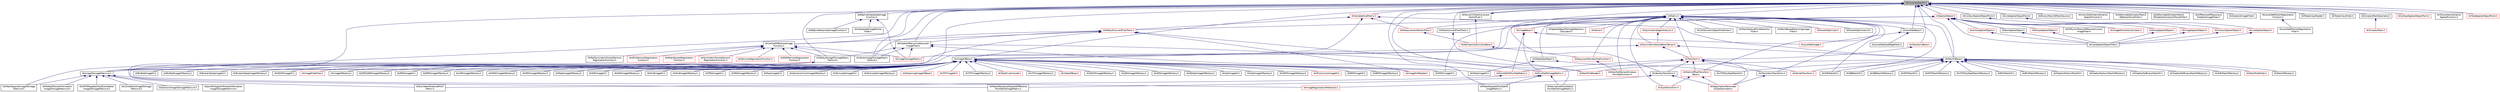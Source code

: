 digraph "itkCovariantVector.h"
{
 // LATEX_PDF_SIZE
  edge [fontname="Helvetica",fontsize="10",labelfontname="Helvetica",labelfontsize="10"];
  node [fontname="Helvetica",fontsize="10",shape=record];
  Node1 [label="itkCovariantVector.h",height=0.2,width=0.4,color="black", fillcolor="grey75", style="filled", fontcolor="black",tooltip=" "];
  Node1 -> Node2 [dir="back",color="midnightblue",fontsize="10",style="solid",fontname="Helvetica"];
  Node2 [label="itkBSplineInterpolateImage\lFunction.h",height=0.2,width=0.4,color="black", fillcolor="white", style="filled",URL="$itkBSplineInterpolateImageFunction_8h.html",tooltip=" "];
  Node2 -> Node3 [dir="back",color="midnightblue",fontsize="10",style="solid",fontname="Helvetica"];
  Node3 [label="itkBSplineResampleImageFunction.h",height=0.2,width=0.4,color="black", fillcolor="white", style="filled",URL="$itkBSplineResampleImageFunction_8h.html",tooltip=" "];
  Node2 -> Node4 [dir="back",color="midnightblue",fontsize="10",style="solid",fontname="Helvetica"];
  Node4 [label="itkImageToImageMetric.h",height=0.2,width=0.4,color="red", fillcolor="white", style="filled",URL="$itkImageToImageMetric_8h.html",tooltip=" "];
  Node2 -> Node23 [dir="back",color="midnightblue",fontsize="10",style="solid",fontname="Helvetica"];
  Node23 [label="itkInterpolateImagePoints\lFilter.h",height=0.2,width=0.4,color="black", fillcolor="white", style="filled",URL="$itkInterpolateImagePointsFilter_8h.html",tooltip=" "];
  Node1 -> Node24 [dir="back",color="midnightblue",fontsize="10",style="solid",fontname="Helvetica"];
  Node24 [label="itkBinaryMask3DMeshSource.h",height=0.2,width=0.4,color="black", fillcolor="white", style="filled",URL="$itkBinaryMask3DMeshSource_8h.html",tooltip=" "];
  Node1 -> Node25 [dir="back",color="midnightblue",fontsize="10",style="solid",fontname="Helvetica"];
  Node25 [label="itkCentralDifferenceImage\lFunction.h",height=0.2,width=0.4,color="black", fillcolor="white", style="filled",URL="$itkCentralDifferenceImageFunction_8h.html",tooltip=" "];
  Node25 -> Node26 [dir="back",color="midnightblue",fontsize="10",style="solid",fontname="Helvetica"];
  Node26 [label="itkDefaultImageToImageMetric\lTraitsv4.h",height=0.2,width=0.4,color="black", fillcolor="white", style="filled",URL="$itkDefaultImageToImageMetricTraitsv4_8h.html",tooltip=" "];
  Node26 -> Node27 [dir="back",color="midnightblue",fontsize="10",style="solid",fontname="Helvetica"];
  Node27 [label="itkImageToImageMetricv4.h",height=0.2,width=0.4,color="black", fillcolor="white", style="filled",URL="$itkImageToImageMetricv4_8h.html",tooltip=" "];
  Node27 -> Node28 [dir="back",color="midnightblue",fontsize="10",style="solid",fontname="Helvetica"];
  Node28 [label="itkANTSNeighborhoodCorrelation\lImageToImageMetricv4.h",height=0.2,width=0.4,color="black", fillcolor="white", style="filled",URL="$itkANTSNeighborhoodCorrelationImageToImageMetricv4_8h.html",tooltip=" "];
  Node27 -> Node29 [dir="back",color="midnightblue",fontsize="10",style="solid",fontname="Helvetica"];
  Node29 [label="itkCorrelationImageToImage\lMetricv4.h",height=0.2,width=0.4,color="black", fillcolor="white", style="filled",URL="$itkCorrelationImageToImageMetricv4_8h.html",tooltip=" "];
  Node27 -> Node30 [dir="back",color="midnightblue",fontsize="10",style="solid",fontname="Helvetica"];
  Node30 [label="itkDemonsImageToImageMetricv4.h",height=0.2,width=0.4,color="black", fillcolor="white", style="filled",URL="$itkDemonsImageToImageMetricv4_8h.html",tooltip=" "];
  Node27 -> Node31 [dir="back",color="midnightblue",fontsize="10",style="solid",fontname="Helvetica"];
  Node31 [label="itkImageRegistrationMethodv4.h",height=0.2,width=0.4,color="red", fillcolor="white", style="filled",URL="$itkImageRegistrationMethodv4_8h.html",tooltip=" "];
  Node27 -> Node36 [dir="back",color="midnightblue",fontsize="10",style="solid",fontname="Helvetica"];
  Node36 [label="itkJointHistogramMutualInformation\lImageToImageMetricv4.h",height=0.2,width=0.4,color="black", fillcolor="white", style="filled",URL="$itkJointHistogramMutualInformationImageToImageMetricv4_8h.html",tooltip=" "];
  Node27 -> Node37 [dir="back",color="midnightblue",fontsize="10",style="solid",fontname="Helvetica"];
  Node37 [label="itkMattesMutualInformation\lImageToImageMetricv4.h",height=0.2,width=0.4,color="black", fillcolor="white", style="filled",URL="$itkMattesMutualInformationImageToImageMetricv4_8h.html",tooltip=" "];
  Node27 -> Node38 [dir="back",color="midnightblue",fontsize="10",style="solid",fontname="Helvetica"];
  Node38 [label="itkMeanSquaresImageToImage\lMetricv4.h",height=0.2,width=0.4,color="black", fillcolor="white", style="filled",URL="$itkMeanSquaresImageToImageMetricv4_8h.html",tooltip=" "];
  Node26 -> Node38 [dir="back",color="midnightblue",fontsize="10",style="solid",fontname="Helvetica"];
  Node25 -> Node39 [dir="back",color="midnightblue",fontsize="10",style="solid",fontname="Helvetica"];
  Node39 [label="itkDemonsRegistrationFunction.h",height=0.2,width=0.4,color="red", fillcolor="white", style="filled",URL="$itkDemonsRegistrationFunction_8h.html",tooltip=" "];
  Node25 -> Node43 [dir="back",color="midnightblue",fontsize="10",style="solid",fontname="Helvetica"];
  Node43 [label="itkESMDemonsRegistration\lFunction.h",height=0.2,width=0.4,color="red", fillcolor="white", style="filled",URL="$itkESMDemonsRegistrationFunction_8h.html",tooltip=" "];
  Node25 -> Node46 [dir="back",color="midnightblue",fontsize="10",style="solid",fontname="Helvetica"];
  Node46 [label="itkFastSymmetricForcesDemons\lRegistrationFunction.h",height=0.2,width=0.4,color="black", fillcolor="white", style="filled",URL="$itkFastSymmetricForcesDemonsRegistrationFunction_8h.html",tooltip=" "];
  Node25 -> Node47 [dir="back",color="midnightblue",fontsize="10",style="solid",fontname="Helvetica"];
  Node47 [label="itkGPUDemonsRegistration\lFunction.h",height=0.2,width=0.4,color="red", fillcolor="white", style="filled",URL="$itkGPUDemonsRegistrationFunction_8h.html",tooltip=" "];
  Node25 -> Node4 [dir="back",color="midnightblue",fontsize="10",style="solid",fontname="Helvetica"];
  Node25 -> Node48 [dir="back",color="midnightblue",fontsize="10",style="solid",fontname="Helvetica"];
  Node48 [label="itkMeanSquareRegistration\lFunction.h",height=0.2,width=0.4,color="red", fillcolor="white", style="filled",URL="$itkMeanSquareRegistrationFunction_8h.html",tooltip=" "];
  Node25 -> Node50 [dir="back",color="midnightblue",fontsize="10",style="solid",fontname="Helvetica"];
  Node50 [label="itkSymmetricForcesDemons\lRegistrationFunction.h",height=0.2,width=0.4,color="red", fillcolor="white", style="filled",URL="$itkSymmetricForcesDemonsRegistrationFunction_8h.html",tooltip=" "];
  Node25 -> Node52 [dir="back",color="midnightblue",fontsize="10",style="solid",fontname="Helvetica"];
  Node52 [label="itkVectorImageToImageMetric\lTraitsv4.h",height=0.2,width=0.4,color="black", fillcolor="white", style="filled",URL="$itkVectorImageToImageMetricTraitsv4_8h.html",tooltip=" "];
  Node1 -> Node53 [dir="back",color="midnightblue",fontsize="10",style="solid",fontname="Helvetica"];
  Node53 [label="itkConicShellInteriorExterior\lSpatialFunction.h",height=0.2,width=0.4,color="black", fillcolor="white", style="filled",URL="$itkConicShellInteriorExteriorSpatialFunction_8h.html",tooltip=" "];
  Node1 -> Node54 [dir="back",color="midnightblue",fontsize="10",style="solid",fontname="Helvetica"];
  Node54 [label="itkContourSpatialObjectPoint.h",height=0.2,width=0.4,color="black", fillcolor="white", style="filled",URL="$itkContourSpatialObjectPoint_8h.html",tooltip=" "];
  Node54 -> Node55 [dir="back",color="midnightblue",fontsize="10",style="solid",fontname="Helvetica"];
  Node55 [label="itkContourSpatialObject.h",height=0.2,width=0.4,color="red", fillcolor="white", style="filled",URL="$itkContourSpatialObject_8h.html",tooltip=" "];
  Node55 -> Node56 [dir="back",color="midnightblue",fontsize="10",style="solid",fontname="Helvetica"];
  Node56 [label="itkCastSpatialObjectFilter.h",height=0.2,width=0.4,color="black", fillcolor="white", style="filled",URL="$itkCastSpatialObjectFilter_8h.html",tooltip=" "];
  Node1 -> Node26 [dir="back",color="midnightblue",fontsize="10",style="solid",fontname="Helvetica"];
  Node1 -> Node58 [dir="back",color="midnightblue",fontsize="10",style="solid",fontname="Helvetica"];
  Node58 [label="itkDeformableSimplexMesh3\lDBalloonForceFilter.h",height=0.2,width=0.4,color="black", fillcolor="white", style="filled",URL="$itkDeformableSimplexMesh3DBalloonForceFilter_8h.html",tooltip=" "];
  Node1 -> Node59 [dir="back",color="midnightblue",fontsize="10",style="solid",fontname="Helvetica"];
  Node59 [label="itkDeformableSimplexMesh3\lDGradientConstraintForceFilter.h",height=0.2,width=0.4,color="black", fillcolor="white", style="filled",URL="$itkDeformableSimplexMesh3DGradientConstraintForceFilter_8h.html",tooltip=" "];
  Node1 -> Node60 [dir="back",color="midnightblue",fontsize="10",style="solid",fontname="Helvetica"];
  Node60 [label="itkDifferenceOfGaussians\lGradientImageFilter.h",height=0.2,width=0.4,color="black", fillcolor="white", style="filled",URL="$itkDifferenceOfGaussiansGradientImageFilter_8h.html",tooltip=" "];
  Node1 -> Node61 [dir="back",color="midnightblue",fontsize="10",style="solid",fontname="Helvetica"];
  Node61 [label="itkEuclideanDistancePoint\lMetric.h",height=0.2,width=0.4,color="black", fillcolor="white", style="filled",URL="$itkEuclideanDistancePointMetric_8h.html",tooltip=" "];
  Node1 -> Node62 [dir="back",color="midnightblue",fontsize="10",style="solid",fontname="Helvetica"];
  Node62 [label="itkGradientImageFilter.h",height=0.2,width=0.4,color="black", fillcolor="white", style="filled",URL="$itkGradientImageFilter_8h.html",tooltip=" "];
  Node1 -> Node63 [dir="back",color="midnightblue",fontsize="10",style="solid",fontname="Helvetica"];
  Node63 [label="itkGradientRecursiveGaussian\lImageFilter.h",height=0.2,width=0.4,color="black", fillcolor="white", style="filled",URL="$itkGradientRecursiveGaussianImageFilter_8h.html",tooltip=" "];
  Node63 -> Node26 [dir="back",color="midnightblue",fontsize="10",style="solid",fontname="Helvetica"];
  Node63 -> Node4 [dir="back",color="midnightblue",fontsize="10",style="solid",fontname="Helvetica"];
  Node63 -> Node64 [dir="back",color="midnightblue",fontsize="10",style="solid",fontname="Helvetica"];
  Node64 [label="itkPointSetToImageMetric.h",height=0.2,width=0.4,color="red", fillcolor="white", style="filled",URL="$itkPointSetToImageMetric_8h.html",tooltip=" "];
  Node64 -> Node65 [dir="back",color="midnightblue",fontsize="10",style="solid",fontname="Helvetica"];
  Node65 [label="itkMeanReciprocalSquareDifference\lPointSetToImageMetric.h",height=0.2,width=0.4,color="black", fillcolor="white", style="filled",URL="$itkMeanReciprocalSquareDifferencePointSetToImageMetric_8h.html",tooltip=" "];
  Node64 -> Node66 [dir="back",color="midnightblue",fontsize="10",style="solid",fontname="Helvetica"];
  Node66 [label="itkMeanSquaresPointSetTo\lImageMetric.h",height=0.2,width=0.4,color="black", fillcolor="white", style="filled",URL="$itkMeanSquaresPointSetToImageMetric_8h.html",tooltip=" "];
  Node64 -> Node67 [dir="back",color="midnightblue",fontsize="10",style="solid",fontname="Helvetica"];
  Node67 [label="itkNormalizedCorrelation\lPointSetToImageMetric.h",height=0.2,width=0.4,color="black", fillcolor="white", style="filled",URL="$itkNormalizedCorrelationPointSetToImageMetric_8h.html",tooltip=" "];
  Node63 -> Node70 [dir="back",color="midnightblue",fontsize="10",style="solid",fontname="Helvetica"];
  Node70 [label="itkPointSetToPointSetMetric.h",height=0.2,width=0.4,color="red", fillcolor="white", style="filled",URL="$itkPointSetToPointSetMetric_8h.html",tooltip=" "];
  Node70 -> Node61 [dir="back",color="midnightblue",fontsize="10",style="solid",fontname="Helvetica"];
  Node63 -> Node52 [dir="back",color="midnightblue",fontsize="10",style="solid",fontname="Helvetica"];
  Node1 -> Node72 [dir="back",color="midnightblue",fontsize="10",style="solid",fontname="Helvetica"];
  Node72 [label="itkIdentityTransform.h",height=0.2,width=0.4,color="black", fillcolor="white", style="filled",URL="$itkIdentityTransform_8h.html",tooltip=" "];
  Node72 -> Node31 [dir="back",color="midnightblue",fontsize="10",style="solid",fontname="Helvetica"];
  Node72 -> Node73 [dir="back",color="midnightblue",fontsize="10",style="solid",fontname="Helvetica"];
  Node73 [label="itkRegistrationParameter\lScalesEstimator.h",height=0.2,width=0.4,color="red", fillcolor="white", style="filled",URL="$itkRegistrationParameterScalesEstimator_8h.html",tooltip=" "];
  Node1 -> Node78 [dir="back",color="midnightblue",fontsize="10",style="solid",fontname="Helvetica"];
  Node78 [label="itkImageIOBase.h",height=0.2,width=0.4,color="black", fillcolor="white", style="filled",URL="$itkImageIOBase_8h.html",tooltip=" "];
  Node78 -> Node79 [dir="back",color="midnightblue",fontsize="10",style="solid",fontname="Helvetica"];
  Node79 [label="itkBMPImageIO.h",height=0.2,width=0.4,color="black", fillcolor="white", style="filled",URL="$itkBMPImageIO_8h.html",tooltip=" "];
  Node78 -> Node80 [dir="back",color="midnightblue",fontsize="10",style="solid",fontname="Helvetica"];
  Node80 [label="itkBMPImageIOFactory.h",height=0.2,width=0.4,color="black", fillcolor="white", style="filled",URL="$itkBMPImageIOFactory_8h.html",tooltip=" "];
  Node78 -> Node81 [dir="back",color="midnightblue",fontsize="10",style="solid",fontname="Helvetica"];
  Node81 [label="itkBioRadImageIO.h",height=0.2,width=0.4,color="black", fillcolor="white", style="filled",URL="$itkBioRadImageIO_8h.html",tooltip=" "];
  Node78 -> Node82 [dir="back",color="midnightblue",fontsize="10",style="solid",fontname="Helvetica"];
  Node82 [label="itkBioRadImageIOFactory.h",height=0.2,width=0.4,color="black", fillcolor="white", style="filled",URL="$itkBioRadImageIOFactory_8h.html",tooltip=" "];
  Node78 -> Node83 [dir="back",color="midnightblue",fontsize="10",style="solid",fontname="Helvetica"];
  Node83 [label="itkBruker2dseqImageIO.h",height=0.2,width=0.4,color="black", fillcolor="white", style="filled",URL="$itkBruker2dseqImageIO_8h.html",tooltip=" "];
  Node78 -> Node84 [dir="back",color="midnightblue",fontsize="10",style="solid",fontname="Helvetica"];
  Node84 [label="itkBruker2dseqImageIOFactory.h",height=0.2,width=0.4,color="black", fillcolor="white", style="filled",URL="$itkBruker2dseqImageIOFactory_8h.html",tooltip=" "];
  Node78 -> Node85 [dir="back",color="midnightblue",fontsize="10",style="solid",fontname="Helvetica"];
  Node85 [label="itkGDCMImageIO.h",height=0.2,width=0.4,color="black", fillcolor="white", style="filled",URL="$itkGDCMImageIO_8h.html",tooltip=" "];
  Node78 -> Node86 [dir="back",color="midnightblue",fontsize="10",style="solid",fontname="Helvetica"];
  Node86 [label="itkGDCMImageIOFactory.h",height=0.2,width=0.4,color="black", fillcolor="white", style="filled",URL="$itkGDCMImageIOFactory_8h.html",tooltip=" "];
  Node78 -> Node87 [dir="back",color="midnightblue",fontsize="10",style="solid",fontname="Helvetica"];
  Node87 [label="itkGE4ImageIOFactory.h",height=0.2,width=0.4,color="black", fillcolor="white", style="filled",URL="$itkGE4ImageIOFactory_8h.html",tooltip=" "];
  Node78 -> Node88 [dir="back",color="midnightblue",fontsize="10",style="solid",fontname="Helvetica"];
  Node88 [label="itkGE5ImageIOFactory.h",height=0.2,width=0.4,color="black", fillcolor="white", style="filled",URL="$itkGE5ImageIOFactory_8h.html",tooltip=" "];
  Node78 -> Node89 [dir="back",color="midnightblue",fontsize="10",style="solid",fontname="Helvetica"];
  Node89 [label="itkGEAdwImageIOFactory.h",height=0.2,width=0.4,color="black", fillcolor="white", style="filled",URL="$itkGEAdwImageIOFactory_8h.html",tooltip=" "];
  Node78 -> Node90 [dir="back",color="midnightblue",fontsize="10",style="solid",fontname="Helvetica"];
  Node90 [label="itkGiplImageIO.h",height=0.2,width=0.4,color="black", fillcolor="white", style="filled",URL="$itkGiplImageIO_8h.html",tooltip=" "];
  Node78 -> Node91 [dir="back",color="midnightblue",fontsize="10",style="solid",fontname="Helvetica"];
  Node91 [label="itkGiplImageIOFactory.h",height=0.2,width=0.4,color="black", fillcolor="white", style="filled",URL="$itkGiplImageIOFactory_8h.html",tooltip=" "];
  Node78 -> Node92 [dir="back",color="midnightblue",fontsize="10",style="solid",fontname="Helvetica"];
  Node92 [label="itkHDF5ImageIOFactory.h",height=0.2,width=0.4,color="black", fillcolor="white", style="filled",URL="$itkHDF5ImageIOFactory_8h.html",tooltip=" "];
  Node78 -> Node93 [dir="back",color="midnightblue",fontsize="10",style="solid",fontname="Helvetica"];
  Node93 [label="itkIPLCommonImageIO.h",height=0.2,width=0.4,color="red", fillcolor="white", style="filled",URL="$itkIPLCommonImageIO_8h.html",tooltip="This file was written as a modification to the itkMetaImageIO as a new method for reading in files fr..."];
  Node78 -> Node98 [dir="back",color="midnightblue",fontsize="10",style="solid",fontname="Helvetica"];
  Node98 [label="itkImageFileReader.h",height=0.2,width=0.4,color="red", fillcolor="white", style="filled",URL="$itkImageFileReader_8h.html",tooltip=" "];
  Node78 -> Node101 [dir="back",color="midnightblue",fontsize="10",style="solid",fontname="Helvetica"];
  Node101 [label="itkImageFileWriter.h",height=0.2,width=0.4,color="red", fillcolor="white", style="filled",URL="$itkImageFileWriter_8h.html",tooltip=" "];
  Node78 -> Node103 [dir="back",color="midnightblue",fontsize="10",style="solid",fontname="Helvetica"];
  Node103 [label="itkImageIOFactory.h",height=0.2,width=0.4,color="black", fillcolor="white", style="filled",URL="$itkImageIOFactory_8h.html",tooltip=" "];
  Node78 -> Node104 [dir="back",color="midnightblue",fontsize="10",style="solid",fontname="Helvetica"];
  Node104 [label="itkJPEG2000ImageIOFactory.h",height=0.2,width=0.4,color="black", fillcolor="white", style="filled",URL="$itkJPEG2000ImageIOFactory_8h.html",tooltip=" "];
  Node78 -> Node105 [dir="back",color="midnightblue",fontsize="10",style="solid",fontname="Helvetica"];
  Node105 [label="itkJPEGImageIO.h",height=0.2,width=0.4,color="black", fillcolor="white", style="filled",URL="$itkJPEGImageIO_8h.html",tooltip=" "];
  Node78 -> Node106 [dir="back",color="midnightblue",fontsize="10",style="solid",fontname="Helvetica"];
  Node106 [label="itkJPEGImageIOFactory.h",height=0.2,width=0.4,color="black", fillcolor="white", style="filled",URL="$itkJPEGImageIOFactory_8h.html",tooltip=" "];
  Node78 -> Node107 [dir="back",color="midnightblue",fontsize="10",style="solid",fontname="Helvetica"];
  Node107 [label="itkLSMImageIOFactory.h",height=0.2,width=0.4,color="black", fillcolor="white", style="filled",URL="$itkLSMImageIOFactory_8h.html",tooltip=" "];
  Node78 -> Node108 [dir="back",color="midnightblue",fontsize="10",style="solid",fontname="Helvetica"];
  Node108 [label="itkMINCImageIO.h",height=0.2,width=0.4,color="black", fillcolor="white", style="filled",URL="$itkMINCImageIO_8h.html",tooltip=" "];
  Node78 -> Node109 [dir="back",color="midnightblue",fontsize="10",style="solid",fontname="Helvetica"];
  Node109 [label="itkMINCImageIOFactory.h",height=0.2,width=0.4,color="black", fillcolor="white", style="filled",URL="$itkMINCImageIOFactory_8h.html",tooltip=" "];
  Node78 -> Node110 [dir="back",color="midnightblue",fontsize="10",style="solid",fontname="Helvetica"];
  Node110 [label="itkMRCImageIOFactory.h",height=0.2,width=0.4,color="black", fillcolor="white", style="filled",URL="$itkMRCImageIOFactory_8h.html",tooltip=" "];
  Node78 -> Node111 [dir="back",color="midnightblue",fontsize="10",style="solid",fontname="Helvetica"];
  Node111 [label="itkMetaImageIO.h",height=0.2,width=0.4,color="black", fillcolor="white", style="filled",URL="$itkMetaImageIO_8h.html",tooltip=" "];
  Node78 -> Node112 [dir="back",color="midnightblue",fontsize="10",style="solid",fontname="Helvetica"];
  Node112 [label="itkMetaImageIOFactory.h",height=0.2,width=0.4,color="black", fillcolor="white", style="filled",URL="$itkMetaImageIOFactory_8h.html",tooltip=" "];
  Node78 -> Node113 [dir="back",color="midnightblue",fontsize="10",style="solid",fontname="Helvetica"];
  Node113 [label="itkNiftiImageIO.h",height=0.2,width=0.4,color="black", fillcolor="white", style="filled",URL="$itkNiftiImageIO_8h.html",tooltip=" "];
  Node78 -> Node114 [dir="back",color="midnightblue",fontsize="10",style="solid",fontname="Helvetica"];
  Node114 [label="itkNiftiImageIOFactory.h",height=0.2,width=0.4,color="black", fillcolor="white", style="filled",URL="$itkNiftiImageIOFactory_8h.html",tooltip=" "];
  Node78 -> Node115 [dir="back",color="midnightblue",fontsize="10",style="solid",fontname="Helvetica"];
  Node115 [label="itkNrrdImageIO.h",height=0.2,width=0.4,color="black", fillcolor="white", style="filled",URL="$itkNrrdImageIO_8h.html",tooltip=" "];
  Node78 -> Node116 [dir="back",color="midnightblue",fontsize="10",style="solid",fontname="Helvetica"];
  Node116 [label="itkNrrdImageIOFactory.h",height=0.2,width=0.4,color="black", fillcolor="white", style="filled",URL="$itkNrrdImageIOFactory_8h.html",tooltip=" "];
  Node78 -> Node117 [dir="back",color="midnightblue",fontsize="10",style="solid",fontname="Helvetica"];
  Node117 [label="itkPNGImageIO.h",height=0.2,width=0.4,color="black", fillcolor="white", style="filled",URL="$itkPNGImageIO_8h.html",tooltip=" "];
  Node78 -> Node118 [dir="back",color="midnightblue",fontsize="10",style="solid",fontname="Helvetica"];
  Node118 [label="itkPNGImageIOFactory.h",height=0.2,width=0.4,color="black", fillcolor="white", style="filled",URL="$itkPNGImageIOFactory_8h.html",tooltip=" "];
  Node78 -> Node119 [dir="back",color="midnightblue",fontsize="10",style="solid",fontname="Helvetica"];
  Node119 [label="itkRawImageIO.h",height=0.2,width=0.4,color="black", fillcolor="white", style="filled",URL="$itkRawImageIO_8h.html",tooltip=" "];
  Node78 -> Node120 [dir="back",color="midnightblue",fontsize="10",style="solid",fontname="Helvetica"];
  Node120 [label="itkSiemensVisionImageIOFactory.h",height=0.2,width=0.4,color="black", fillcolor="white", style="filled",URL="$itkSiemensVisionImageIOFactory_8h.html",tooltip=" "];
  Node78 -> Node121 [dir="back",color="midnightblue",fontsize="10",style="solid",fontname="Helvetica"];
  Node121 [label="itkStimulateImageIO.h",height=0.2,width=0.4,color="black", fillcolor="white", style="filled",URL="$itkStimulateImageIO_8h.html",tooltip=" "];
  Node78 -> Node122 [dir="back",color="midnightblue",fontsize="10",style="solid",fontname="Helvetica"];
  Node122 [label="itkStimulateImageIOFactory.h",height=0.2,width=0.4,color="black", fillcolor="white", style="filled",URL="$itkStimulateImageIOFactory_8h.html",tooltip=" "];
  Node78 -> Node123 [dir="back",color="midnightblue",fontsize="10",style="solid",fontname="Helvetica"];
  Node123 [label="itkStreamingImageIOBase.h",height=0.2,width=0.4,color="red", fillcolor="white", style="filled",URL="$itkStreamingImageIOBase_8h.html",tooltip=" "];
  Node78 -> Node128 [dir="back",color="midnightblue",fontsize="10",style="solid",fontname="Helvetica"];
  Node128 [label="itkTIFFImageIO.h",height=0.2,width=0.4,color="red", fillcolor="white", style="filled",URL="$itkTIFFImageIO_8h.html",tooltip=" "];
  Node78 -> Node130 [dir="back",color="midnightblue",fontsize="10",style="solid",fontname="Helvetica"];
  Node130 [label="itkTIFFImageIOFactory.h",height=0.2,width=0.4,color="black", fillcolor="white", style="filled",URL="$itkTIFFImageIOFactory_8h.html",tooltip=" "];
  Node78 -> Node131 [dir="back",color="midnightblue",fontsize="10",style="solid",fontname="Helvetica"];
  Node131 [label="itkTestDriverInclude.h",height=0.2,width=0.4,color="red", fillcolor="white", style="filled",URL="$itkTestDriverInclude_8h.html",tooltip=" "];
  Node78 -> Node134 [dir="back",color="midnightblue",fontsize="10",style="solid",fontname="Helvetica"];
  Node134 [label="itkVTKImageIOFactory.h",height=0.2,width=0.4,color="black", fillcolor="white", style="filled",URL="$itkVTKImageIOFactory_8h.html",tooltip=" "];
  Node78 -> Node135 [dir="back",color="midnightblue",fontsize="10",style="solid",fontname="Helvetica"];
  Node135 [label="itkVideoIOBase.h",height=0.2,width=0.4,color="red", fillcolor="white", style="filled",URL="$itkVideoIOBase_8h.html",tooltip=" "];
  Node1 -> Node27 [dir="back",color="midnightblue",fontsize="10",style="solid",fontname="Helvetica"];
  Node1 -> Node141 [dir="back",color="midnightblue",fontsize="10",style="solid",fontname="Helvetica"];
  Node141 [label="itkLevelSetBase.h",height=0.2,width=0.4,color="black", fillcolor="white", style="filled",URL="$itkLevelSetBase_8h.html",tooltip=" "];
  Node141 -> Node142 [dir="back",color="midnightblue",fontsize="10",style="solid",fontname="Helvetica"];
  Node142 [label="itkLevelSetImage.h",height=0.2,width=0.4,color="red", fillcolor="white", style="filled",URL="$itkLevelSetImage_8h.html",tooltip=" "];
  Node141 -> Node158 [dir="back",color="midnightblue",fontsize="10",style="solid",fontname="Helvetica"];
  Node158 [label="itkLevelSetQuadEdgeMesh.h",height=0.2,width=0.4,color="black", fillcolor="white", style="filled",URL="$itkLevelSetQuadEdgeMesh_8h.html",tooltip=" "];
  Node1 -> Node159 [dir="back",color="midnightblue",fontsize="10",style="solid",fontname="Helvetica"];
  Node159 [label="itkLevelSetMotionRegistration\lFunction.h",height=0.2,width=0.4,color="black", fillcolor="white", style="filled",URL="$itkLevelSetMotionRegistrationFunction_8h.html",tooltip=" "];
  Node159 -> Node160 [dir="back",color="midnightblue",fontsize="10",style="solid",fontname="Helvetica"];
  Node160 [label="itkLevelSetMotionRegistration\lFilter.h",height=0.2,width=0.4,color="black", fillcolor="white", style="filled",URL="$itkLevelSetMotionRegistrationFilter_8h.html",tooltip=" "];
  Node1 -> Node161 [dir="back",color="midnightblue",fontsize="10",style="solid",fontname="Helvetica"];
  Node161 [label="itkLineSpatialObjectPoint.h",height=0.2,width=0.4,color="black", fillcolor="white", style="filled",URL="$itkLineSpatialObjectPoint_8h.html",tooltip=" "];
  Node161 -> Node162 [dir="back",color="midnightblue",fontsize="10",style="solid",fontname="Helvetica"];
  Node162 [label="itkLineSpatialObject.h",height=0.2,width=0.4,color="red", fillcolor="white", style="filled",URL="$itkLineSpatialObject_8h.html",tooltip=" "];
  Node162 -> Node56 [dir="back",color="midnightblue",fontsize="10",style="solid",fontname="Helvetica"];
  Node1 -> Node165 [dir="back",color="midnightblue",fontsize="10",style="solid",fontname="Helvetica"];
  Node165 [label="itkMatrix.h",height=0.2,width=0.4,color="black", fillcolor="white", style="filled",URL="$itkMatrix_8h.html",tooltip=" "];
  Node165 -> Node166 [dir="back",color="midnightblue",fontsize="10",style="solid",fontname="Helvetica"];
  Node166 [label="itkCSVNumericObjectFileWriter.h",height=0.2,width=0.4,color="black", fillcolor="white", style="filled",URL="$itkCSVNumericObjectFileWriter_8h.html",tooltip=" "];
  Node165 -> Node167 [dir="back",color="midnightblue",fontsize="10",style="solid",fontname="Helvetica"];
  Node167 [label="itkDefaultConvertPixelTraits.h",height=0.2,width=0.4,color="red", fillcolor="white", style="filled",URL="$itkDefaultConvertPixelTraits_8h.html",tooltip=" "];
  Node167 -> Node25 [dir="back",color="midnightblue",fontsize="10",style="solid",fontname="Helvetica"];
  Node167 -> Node63 [dir="back",color="midnightblue",fontsize="10",style="solid",fontname="Helvetica"];
  Node167 -> Node98 [dir="back",color="midnightblue",fontsize="10",style="solid",fontname="Helvetica"];
  Node167 -> Node27 [dir="back",color="midnightblue",fontsize="10",style="solid",fontname="Helvetica"];
  Node167 -> Node168 [dir="back",color="midnightblue",fontsize="10",style="solid",fontname="Helvetica"];
  Node168 [label="itkMeshFileReader.h",height=0.2,width=0.4,color="red", fillcolor="white", style="filled",URL="$itkMeshFileReader_8h.html",tooltip=" "];
  Node167 -> Node52 [dir="back",color="midnightblue",fontsize="10",style="solid",fontname="Helvetica"];
  Node165 -> Node176 [dir="back",color="midnightblue",fontsize="10",style="solid",fontname="Helvetica"];
  Node176 [label="itkGaussianMembershipFunction.h",height=0.2,width=0.4,color="red", fillcolor="white", style="filled",URL="$itkGaussianMembershipFunction_8h.html",tooltip=" "];
  Node176 -> Node179 [dir="back",color="midnightblue",fontsize="10",style="solid",fontname="Helvetica"];
  Node179 [label="itkManifoldParzenWindows\lPointSetFunction.h",height=0.2,width=0.4,color="red", fillcolor="white", style="filled",URL="$itkManifoldParzenWindowsPointSetFunction_8h.html",tooltip=" "];
  Node165 -> Node181 [dir="back",color="midnightblue",fontsize="10",style="solid",fontname="Helvetica"];
  Node181 [label="itkGiftiMeshIO.h",height=0.2,width=0.4,color="black", fillcolor="white", style="filled",URL="$itkGiftiMeshIO_8h.html",tooltip=" "];
  Node165 -> Node182 [dir="back",color="midnightblue",fontsize="10",style="solid",fontname="Helvetica"];
  Node182 [label="itkImageBase.h",height=0.2,width=0.4,color="red", fillcolor="white", style="filled",URL="$itkImageBase_8h.html",tooltip=" "];
  Node182 -> Node142 [dir="back",color="midnightblue",fontsize="10",style="solid",fontname="Helvetica"];
  Node182 -> Node64 [dir="back",color="midnightblue",fontsize="10",style="solid",fontname="Helvetica"];
  Node182 -> Node70 [dir="back",color="midnightblue",fontsize="10",style="solid",fontname="Helvetica"];
  Node165 -> Node978 [dir="back",color="midnightblue",fontsize="10",style="solid",fontname="Helvetica"];
  Node978 [label="itkKernelTransform.h",height=0.2,width=0.4,color="red", fillcolor="white", style="filled",URL="$itkKernelTransform_8h.html",tooltip=" "];
  Node165 -> Node141 [dir="back",color="midnightblue",fontsize="10",style="solid",fontname="Helvetica"];
  Node165 -> Node108 [dir="back",color="midnightblue",fontsize="10",style="solid",fontname="Helvetica"];
  Node165 -> Node179 [dir="back",color="midnightblue",fontsize="10",style="solid",fontname="Helvetica"];
  Node165 -> Node393 [dir="back",color="midnightblue",fontsize="10",style="solid",fontname="Helvetica"];
  Node393 [label="itkMaskFeaturePointSelection\lFilter.h",height=0.2,width=0.4,color="black", fillcolor="white", style="filled",URL="$itkMaskFeaturePointSelectionFilter_8h.html",tooltip=" "];
  Node165 -> Node984 [dir="back",color="midnightblue",fontsize="10",style="solid",fontname="Helvetica"];
  Node984 [label="itkMatrixOffsetTransform\lBase.h",height=0.2,width=0.4,color="red", fillcolor="white", style="filled",URL="$itkMatrixOffsetTransformBase_8h.html",tooltip=" "];
  Node984 -> Node73 [dir="back",color="midnightblue",fontsize="10",style="solid",fontname="Helvetica"];
  Node984 -> Node1042 [dir="back",color="midnightblue",fontsize="10",style="solid",fontname="Helvetica"];
  Node1042 [label="itkScaleTransform.h",height=0.2,width=0.4,color="red", fillcolor="white", style="filled",URL="$itkScaleTransform_8h.html",tooltip=" "];
  Node165 -> Node1044 [dir="back",color="midnightblue",fontsize="10",style="solid",fontname="Helvetica"];
  Node1044 [label="itkMeasurementVectorTraits.h",height=0.2,width=0.4,color="red", fillcolor="white", style="filled",URL="$itkMeasurementVectorTraits_8h.html",tooltip=" "];
  Node1044 -> Node1062 [dir="back",color="midnightblue",fontsize="10",style="solid",fontname="Helvetica"];
  Node1062 [label="itkMembershipFunctionBase.h",height=0.2,width=0.4,color="red", fillcolor="white", style="filled",URL="$itkMembershipFunctionBase_8h.html",tooltip=" "];
  Node1062 -> Node176 [dir="back",color="midnightblue",fontsize="10",style="solid",fontname="Helvetica"];
  Node165 -> Node1085 [dir="back",color="midnightblue",fontsize="10",style="solid",fontname="Helvetica"];
  Node1085 [label="itkMeshConvertPixelTraits.h",height=0.2,width=0.4,color="black", fillcolor="white", style="filled",URL="$itkMeshConvertPixelTraits_8h.html",tooltip=" "];
  Node1085 -> Node168 [dir="back",color="midnightblue",fontsize="10",style="solid",fontname="Helvetica"];
  Node165 -> Node1086 [dir="back",color="midnightblue",fontsize="10",style="solid",fontname="Helvetica"];
  Node1086 [label="itkMeshIOBase.h",height=0.2,width=0.4,color="black", fillcolor="white", style="filled",URL="$itkMeshIOBase_8h.html",tooltip=" "];
  Node1086 -> Node1087 [dir="back",color="midnightblue",fontsize="10",style="solid",fontname="Helvetica"];
  Node1087 [label="itkBYUMeshIO.h",height=0.2,width=0.4,color="black", fillcolor="white", style="filled",URL="$itkBYUMeshIO_8h.html",tooltip=" "];
  Node1086 -> Node1088 [dir="back",color="midnightblue",fontsize="10",style="solid",fontname="Helvetica"];
  Node1088 [label="itkBYUMeshIOFactory.h",height=0.2,width=0.4,color="black", fillcolor="white", style="filled",URL="$itkBYUMeshIOFactory_8h.html",tooltip=" "];
  Node1086 -> Node1089 [dir="back",color="midnightblue",fontsize="10",style="solid",fontname="Helvetica"];
  Node1089 [label="itkFreeSurferAsciiMeshIO.h",height=0.2,width=0.4,color="black", fillcolor="white", style="filled",URL="$itkFreeSurferAsciiMeshIO_8h.html",tooltip=" "];
  Node1086 -> Node1090 [dir="back",color="midnightblue",fontsize="10",style="solid",fontname="Helvetica"];
  Node1090 [label="itkFreeSurferAsciiMeshIOFactory.h",height=0.2,width=0.4,color="black", fillcolor="white", style="filled",URL="$itkFreeSurferAsciiMeshIOFactory_8h.html",tooltip=" "];
  Node1086 -> Node1091 [dir="back",color="midnightblue",fontsize="10",style="solid",fontname="Helvetica"];
  Node1091 [label="itkFreeSurferBinaryMeshIO.h",height=0.2,width=0.4,color="black", fillcolor="white", style="filled",URL="$itkFreeSurferBinaryMeshIO_8h.html",tooltip=" "];
  Node1086 -> Node1092 [dir="back",color="midnightblue",fontsize="10",style="solid",fontname="Helvetica"];
  Node1092 [label="itkFreeSurferBinaryMeshIOFactory.h",height=0.2,width=0.4,color="black", fillcolor="white", style="filled",URL="$itkFreeSurferBinaryMeshIOFactory_8h.html",tooltip=" "];
  Node1086 -> Node181 [dir="back",color="midnightblue",fontsize="10",style="solid",fontname="Helvetica"];
  Node1086 -> Node1093 [dir="back",color="midnightblue",fontsize="10",style="solid",fontname="Helvetica"];
  Node1093 [label="itkGiftiMeshIOFactory.h",height=0.2,width=0.4,color="black", fillcolor="white", style="filled",URL="$itkGiftiMeshIOFactory_8h.html",tooltip=" "];
  Node1086 -> Node168 [dir="back",color="midnightblue",fontsize="10",style="solid",fontname="Helvetica"];
  Node1086 -> Node1094 [dir="back",color="midnightblue",fontsize="10",style="solid",fontname="Helvetica"];
  Node1094 [label="itkMeshFileWriter.h",height=0.2,width=0.4,color="red", fillcolor="white", style="filled",URL="$itkMeshFileWriter_8h.html",tooltip=" "];
  Node1086 -> Node1095 [dir="back",color="midnightblue",fontsize="10",style="solid",fontname="Helvetica"];
  Node1095 [label="itkMeshIOFactory.h",height=0.2,width=0.4,color="black", fillcolor="white", style="filled",URL="$itkMeshIOFactory_8h.html",tooltip=" "];
  Node1086 -> Node1096 [dir="back",color="midnightblue",fontsize="10",style="solid",fontname="Helvetica"];
  Node1096 [label="itkOBJMeshIO.h",height=0.2,width=0.4,color="black", fillcolor="white", style="filled",URL="$itkOBJMeshIO_8h.html",tooltip=" "];
  Node1086 -> Node1097 [dir="back",color="midnightblue",fontsize="10",style="solid",fontname="Helvetica"];
  Node1097 [label="itkOBJMeshIOFactory.h",height=0.2,width=0.4,color="black", fillcolor="white", style="filled",URL="$itkOBJMeshIOFactory_8h.html",tooltip=" "];
  Node1086 -> Node1098 [dir="back",color="midnightblue",fontsize="10",style="solid",fontname="Helvetica"];
  Node1098 [label="itkOFFMeshIO.h",height=0.2,width=0.4,color="black", fillcolor="white", style="filled",URL="$itkOFFMeshIO_8h.html",tooltip=" "];
  Node1086 -> Node1099 [dir="back",color="midnightblue",fontsize="10",style="solid",fontname="Helvetica"];
  Node1099 [label="itkOFFMeshIOFactory.h",height=0.2,width=0.4,color="black", fillcolor="white", style="filled",URL="$itkOFFMeshIOFactory_8h.html",tooltip=" "];
  Node1086 -> Node1100 [dir="back",color="midnightblue",fontsize="10",style="solid",fontname="Helvetica"];
  Node1100 [label="itkVTKPolyDataMeshIO.h",height=0.2,width=0.4,color="black", fillcolor="white", style="filled",URL="$itkVTKPolyDataMeshIO_8h.html",tooltip=" "];
  Node1086 -> Node1101 [dir="back",color="midnightblue",fontsize="10",style="solid",fontname="Helvetica"];
  Node1101 [label="itkVTKPolyDataMeshIOFactory.h",height=0.2,width=0.4,color="black", fillcolor="white", style="filled",URL="$itkVTKPolyDataMeshIOFactory_8h.html",tooltip=" "];
  Node165 -> Node1102 [dir="back",color="midnightblue",fontsize="10",style="solid",fontname="Helvetica"];
  Node1102 [label="itkMetaDataObject.h",height=0.2,width=0.4,color="black", fillcolor="white", style="filled",URL="$itkMetaDataObject_8h.html",tooltip=" "];
  Node1102 -> Node111 [dir="back",color="midnightblue",fontsize="10",style="solid",fontname="Helvetica"];
  Node1102 -> Node1100 [dir="back",color="midnightblue",fontsize="10",style="solid",fontname="Helvetica"];
  Node165 -> Node386 [dir="back",color="midnightblue",fontsize="10",style="solid",fontname="Helvetica"];
  Node386 [label="itkPatchBasedDenoisingImage\lFilter.h",height=0.2,width=0.4,color="black", fillcolor="white", style="filled",URL="$itkPatchBasedDenoisingImageFilter_8h.html",tooltip=" "];
  Node165 -> Node1103 [dir="back",color="midnightblue",fontsize="10",style="solid",fontname="Helvetica"];
  Node1103 [label="itkPowellOptimizer.h",height=0.2,width=0.4,color="red", fillcolor="white", style="filled",URL="$itkPowellOptimizer_8h.html",tooltip=" "];
  Node165 -> Node1105 [dir="back",color="midnightblue",fontsize="10",style="solid",fontname="Helvetica"];
  Node1105 [label="itkPowellOptimizerv4.h",height=0.2,width=0.4,color="black", fillcolor="white", style="filled",URL="$itkPowellOptimizerv4_8h.html",tooltip=" "];
  Node165 -> Node1042 [dir="back",color="midnightblue",fontsize="10",style="solid",fontname="Helvetica"];
  Node165 -> Node1071 [dir="back",color="midnightblue",fontsize="10",style="solid",fontname="Helvetica"];
  Node1071 [label="itkSpatialObjectToImageStatistics\lCalculator.h",height=0.2,width=0.4,color="black", fillcolor="white", style="filled",URL="$itkSpatialObjectToImageStatisticsCalculator_8h.html",tooltip=" "];
  Node165 -> Node1106 [dir="back",color="midnightblue",fontsize="10",style="solid",fontname="Helvetica"];
  Node1106 [label="itkSymmetricEigenAnalysis.h",height=0.2,width=0.4,color="red", fillcolor="white", style="filled",URL="$itkSymmetricEigenAnalysis_8h.html",tooltip=" "];
  Node1106 -> Node1107 [dir="back",color="midnightblue",fontsize="10",style="solid",fontname="Helvetica"];
  Node1107 [label="itkSymmetricSecondRankTensor.h",height=0.2,width=0.4,color="red", fillcolor="white", style="filled",URL="$itkSymmetricSecondRankTensor_8h.html",tooltip=" "];
  Node1107 -> Node78 [dir="back",color="midnightblue",fontsize="10",style="solid",fontname="Helvetica"];
  Node1107 -> Node1086 [dir="back",color="midnightblue",fontsize="10",style="solid",fontname="Helvetica"];
  Node1107 -> Node1110 [dir="back",color="midnightblue",fontsize="10",style="solid",fontname="Helvetica"];
  Node1110 [label="itkTransform.h",height=0.2,width=0.4,color="red", fillcolor="white", style="filled",URL="$itkTransform_8h.html",tooltip=" "];
  Node1110 -> Node72 [dir="back",color="midnightblue",fontsize="10",style="solid",fontname="Helvetica"];
  Node1110 -> Node978 [dir="back",color="midnightblue",fontsize="10",style="solid",fontname="Helvetica"];
  Node1110 -> Node984 [dir="back",color="midnightblue",fontsize="10",style="solid",fontname="Helvetica"];
  Node1110 -> Node64 [dir="back",color="midnightblue",fontsize="10",style="solid",fontname="Helvetica"];
  Node1110 -> Node70 [dir="back",color="midnightblue",fontsize="10",style="solid",fontname="Helvetica"];
  Node1110 -> Node73 [dir="back",color="midnightblue",fontsize="10",style="solid",fontname="Helvetica"];
  Node1110 -> Node1126 [dir="back",color="midnightblue",fontsize="10",style="solid",fontname="Helvetica"];
  Node1126 [label="itkTranslationTransform.h",height=0.2,width=0.4,color="black", fillcolor="white", style="filled",URL="$itkTranslationTransform_8h.html",tooltip=" "];
  Node1126 -> Node73 [dir="back",color="midnightblue",fontsize="10",style="solid",fontname="Helvetica"];
  Node165 -> Node1107 [dir="back",color="midnightblue",fontsize="10",style="solid",fontname="Helvetica"];
  Node165 -> Node1110 [dir="back",color="midnightblue",fontsize="10",style="solid",fontname="Helvetica"];
  Node165 -> Node1126 [dir="back",color="midnightblue",fontsize="10",style="solid",fontname="Helvetica"];
  Node165 -> Node1128 [dir="back",color="midnightblue",fontsize="10",style="solid",fontname="Helvetica"];
  Node1128 [label="itkVersor.h",height=0.2,width=0.4,color="red", fillcolor="white", style="filled",URL="$itkVersor_8h.html",tooltip=" "];
  Node1 -> Node65 [dir="back",color="midnightblue",fontsize="10",style="solid",fontname="Helvetica"];
  Node1 -> Node66 [dir="back",color="midnightblue",fontsize="10",style="solid",fontname="Helvetica"];
  Node1 -> Node1085 [dir="back",color="midnightblue",fontsize="10",style="solid",fontname="Helvetica"];
  Node1 -> Node1086 [dir="back",color="midnightblue",fontsize="10",style="solid",fontname="Helvetica"];
  Node1 -> Node1131 [dir="back",color="midnightblue",fontsize="10",style="solid",fontname="Helvetica"];
  Node1131 [label="itkMetaArrayReader.h",height=0.2,width=0.4,color="black", fillcolor="white", style="filled",URL="$itkMetaArrayReader_8h.html",tooltip=" "];
  Node1 -> Node1132 [dir="back",color="midnightblue",fontsize="10",style="solid",fontname="Helvetica"];
  Node1132 [label="itkMetaArrayWriter.h",height=0.2,width=0.4,color="black", fillcolor="white", style="filled",URL="$itkMetaArrayWriter_8h.html",tooltip=" "];
  Node1 -> Node67 [dir="back",color="midnightblue",fontsize="10",style="solid",fontname="Helvetica"];
  Node1 -> Node1133 [dir="back",color="midnightblue",fontsize="10",style="solid",fontname="Helvetica"];
  Node1133 [label="itkNumericTraitsCovariant\lVectorPixel.h",height=0.2,width=0.4,color="black", fillcolor="white", style="filled",URL="$itkNumericTraitsCovariantVectorPixel_8h.html",tooltip=" "];
  Node1133 -> Node1 [dir="back",color="midnightblue",fontsize="10",style="solid",fontname="Helvetica"];
  Node1133 -> Node1062 [dir="back",color="midnightblue",fontsize="10",style="solid",fontname="Helvetica"];
  Node1 -> Node1134 [dir="back",color="midnightblue",fontsize="10",style="solid",fontname="Helvetica"];
  Node1134 [label="itkSimplexMeshGeometry.h",height=0.2,width=0.4,color="black", fillcolor="white", style="filled",URL="$itkSimplexMeshGeometry_8h.html",tooltip=" "];
  Node1134 -> Node1135 [dir="back",color="midnightblue",fontsize="10",style="solid",fontname="Helvetica"];
  Node1135 [label="itkSimplexMesh.h",height=0.2,width=0.4,color="red", fillcolor="white", style="filled",URL="$itkSimplexMesh_8h.html",tooltip=" "];
  Node1 -> Node995 [dir="back",color="midnightblue",fontsize="10",style="solid",fontname="Helvetica"];
  Node995 [label="itkSpatialObject.h",height=0.2,width=0.4,color="red", fillcolor="white", style="filled",URL="$itkSpatialObject_8h.html",tooltip=" "];
  Node995 -> Node996 [dir="back",color="midnightblue",fontsize="10",style="solid",fontname="Helvetica"];
  Node996 [label="itkArrowSpatialObject.h",height=0.2,width=0.4,color="red", fillcolor="white", style="filled",URL="$itkArrowSpatialObject_8h.html",tooltip=" "];
  Node996 -> Node56 [dir="back",color="midnightblue",fontsize="10",style="solid",fontname="Helvetica"];
  Node995 -> Node987 [dir="back",color="midnightblue",fontsize="10",style="solid",fontname="Helvetica"];
  Node987 [label="itkBoxSpatialObject.h",height=0.2,width=0.4,color="black", fillcolor="white", style="filled",URL="$itkBoxSpatialObject_8h.html",tooltip=" "];
  Node987 -> Node56 [dir="back",color="midnightblue",fontsize="10",style="solid",fontname="Helvetica"];
  Node995 -> Node56 [dir="back",color="midnightblue",fontsize="10",style="solid",fontname="Helvetica"];
  Node995 -> Node752 [dir="back",color="midnightblue",fontsize="10",style="solid",fontname="Helvetica"];
  Node752 [label="itkDiffusionTensor3DReconstruction\lImageFilter.h",height=0.2,width=0.4,color="black", fillcolor="white", style="filled",URL="$itkDiffusionTensor3DReconstructionImageFilter_8h.html",tooltip=" "];
  Node995 -> Node989 [dir="back",color="midnightblue",fontsize="10",style="solid",fontname="Helvetica"];
  Node989 [label="itkEllipseSpatialObject.h",height=0.2,width=0.4,color="red", fillcolor="white", style="filled",URL="$itkEllipseSpatialObject_8h.html",tooltip=" "];
  Node989 -> Node56 [dir="back",color="midnightblue",fontsize="10",style="solid",fontname="Helvetica"];
  Node995 -> Node998 [dir="back",color="midnightblue",fontsize="10",style="solid",fontname="Helvetica"];
  Node998 [label="itkGroupSpatialObject.h",height=0.2,width=0.4,color="red", fillcolor="white", style="filled",URL="$itkGroupSpatialObject_8h.html",tooltip=" "];
  Node998 -> Node56 [dir="back",color="midnightblue",fontsize="10",style="solid",fontname="Helvetica"];
  Node995 -> Node698 [dir="back",color="midnightblue",fontsize="10",style="solid",fontname="Helvetica"];
  Node698 [label="itkImageMomentsCalculator.h",height=0.2,width=0.4,color="red", fillcolor="white", style="filled",URL="$itkImageMomentsCalculator_8h.html",tooltip=" "];
  Node995 -> Node229 [dir="back",color="midnightblue",fontsize="10",style="solid",fontname="Helvetica"];
  Node229 [label="itkImageSpatialObject.h",height=0.2,width=0.4,color="red", fillcolor="white", style="filled",URL="$itkImageSpatialObject_8h.html",tooltip=" "];
  Node229 -> Node56 [dir="back",color="midnightblue",fontsize="10",style="solid",fontname="Helvetica"];
  Node995 -> Node4 [dir="back",color="midnightblue",fontsize="10",style="solid",fontname="Helvetica"];
  Node995 -> Node27 [dir="back",color="midnightblue",fontsize="10",style="solid",fontname="Helvetica"];
  Node1 -> Node1023 [dir="back",color="midnightblue",fontsize="10",style="solid",fontname="Helvetica"];
  Node1023 [label="itkSurfaceSpatialObjectPoint.h",height=0.2,width=0.4,color="red", fillcolor="white", style="filled",URL="$itkSurfaceSpatialObjectPoint_8h.html",tooltip=" "];
  Node1 -> Node1140 [dir="back",color="midnightblue",fontsize="10",style="solid",fontname="Helvetica"];
  Node1140 [label="itkTorusInteriorExterior\lSpatialFunction.h",height=0.2,width=0.4,color="black", fillcolor="white", style="filled",URL="$itkTorusInteriorExteriorSpatialFunction_8h.html",tooltip=" "];
  Node1 -> Node1141 [dir="back",color="midnightblue",fontsize="10",style="solid",fontname="Helvetica"];
  Node1141 [label="itkTransformBase.h",height=0.2,width=0.4,color="red", fillcolor="white", style="filled",URL="$itkTransformBase_8h.html",tooltip=" "];
  Node1141 -> Node1110 [dir="back",color="midnightblue",fontsize="10",style="solid",fontname="Helvetica"];
  Node1 -> Node1024 [dir="back",color="midnightblue",fontsize="10",style="solid",fontname="Helvetica"];
  Node1024 [label="itkTubeSpatialObjectPoint.h",height=0.2,width=0.4,color="red", fillcolor="white", style="filled",URL="$itkTubeSpatialObjectPoint_8h.html",tooltip=" "];
  Node1 -> Node1171 [dir="back",color="midnightblue",fontsize="10",style="solid",fontname="Helvetica"];
  Node1171 [label="itkVariableSizeMatrix.h",height=0.2,width=0.4,color="red", fillcolor="white", style="filled",URL="$itkVariableSizeMatrix_8h.html",tooltip=" "];
  Node1171 -> Node167 [dir="back",color="midnightblue",fontsize="10",style="solid",fontname="Helvetica"];
  Node1171 -> Node78 [dir="back",color="midnightblue",fontsize="10",style="solid",fontname="Helvetica"];
  Node1171 -> Node1044 [dir="back",color="midnightblue",fontsize="10",style="solid",fontname="Helvetica"];
  Node1171 -> Node1086 [dir="back",color="midnightblue",fontsize="10",style="solid",fontname="Helvetica"];
  Node1 -> Node52 [dir="back",color="midnightblue",fontsize="10",style="solid",fontname="Helvetica"];
}
